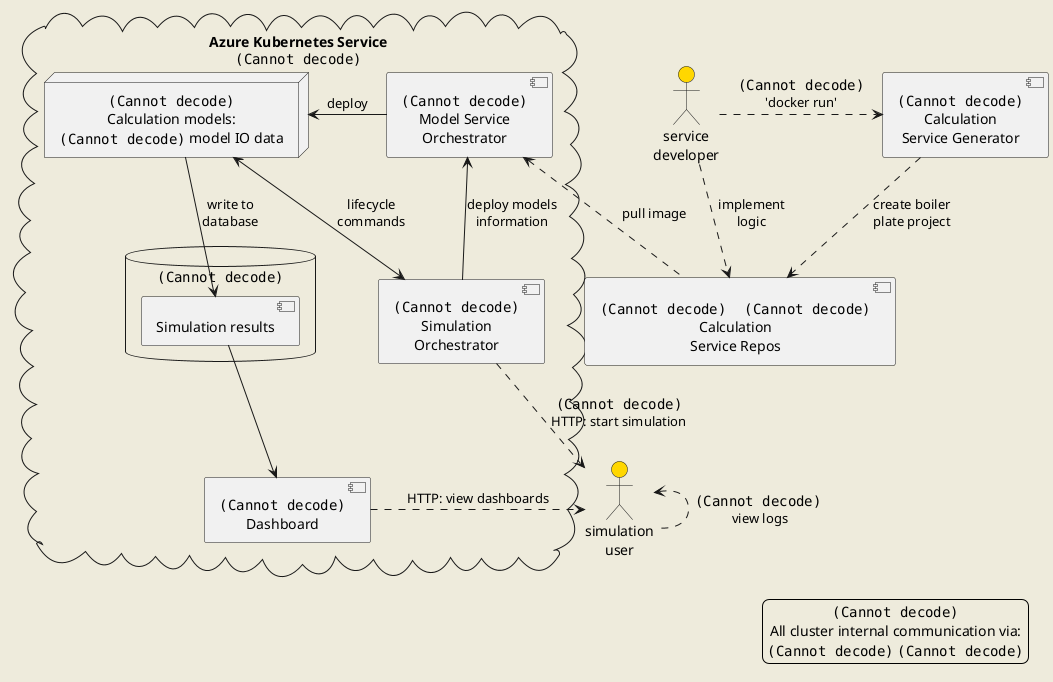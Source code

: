 @startuml
skinparam defaultTextAlignment center
skinparam backgroundColor #EEEBDC
'skinparam arrowFontName Courier
'skinparam legendFontName Courier
'skinparam actorFontName Courier
'skinparam cloudFontName Courier
'skinparam componentFontName Courier
'skinparam handwritten true
skinparam actorBackgroundColor Gold

cloud "Azure Kubernetes Service\n<img:./images/aks.png{scale=0.05}>" as aks {
    [<img:./images/k8s.png{scale=0.1}>\nModel Service\nOrchestrator] as mso
    [<img:./images/fastapi_logo.png{scale=0.32}>\nSimulation\nOrchestrator] as so
    node "<img:./images/python.png{scale=0.02}>\nCalculation models:\n<img:./images/arrow_double.png{scale=0.25}> model IO data" as models
    [<img:./images/grafana.png{scale=0.05}>\nDashboard] as grafana

    mso <- so: deploy models\ninformation
    models <--> so: lifecycle\ncommands
    models <- mso: deploy

    database "<img:./images/influxdb_crop.png{scale=0.21}>" {
        [Simulation results] as results
    }
    models --> results: write to\ndatabase
    results --> grafana

}

actor "service\ndeveloper" as developer
actor "simulation\nuser" as simulator

[<img:./images/gitlab.png{scale=0.11}>     <img:./images/github.png{scale=0.08}>\nCalculation\nService Repos] as repos
[<img:./images/cookiecutter.png{scale=0.32}>\nCalculation\nService Generator] as generator

mso <.down. repos: pull image

generator ..> repos: create boiler\nplate project

developer .> generator: <img:./images/docker.png{scale=0.4}>\n'docker run'
developer ..> repos: implement\nlogic
simulator <.. simulator: <img:./images/lens-logo-icon.png{scale=0.1}>\n view logs

simulator <.left. so :<img:./images/esdl_logo_large.png{scale=0.1}>\nHTTP: start simulation
grafana .> simulator: HTTP: view dashboards


legend right
    <img:./images/arrow.png{scale=0.2}>
    All cluster internal communication via:
    <img:./images/mosquitto.png{scale=0.32}> <img:./images/protobuf.png{scale=0.25}>
endlegend

@enduml
